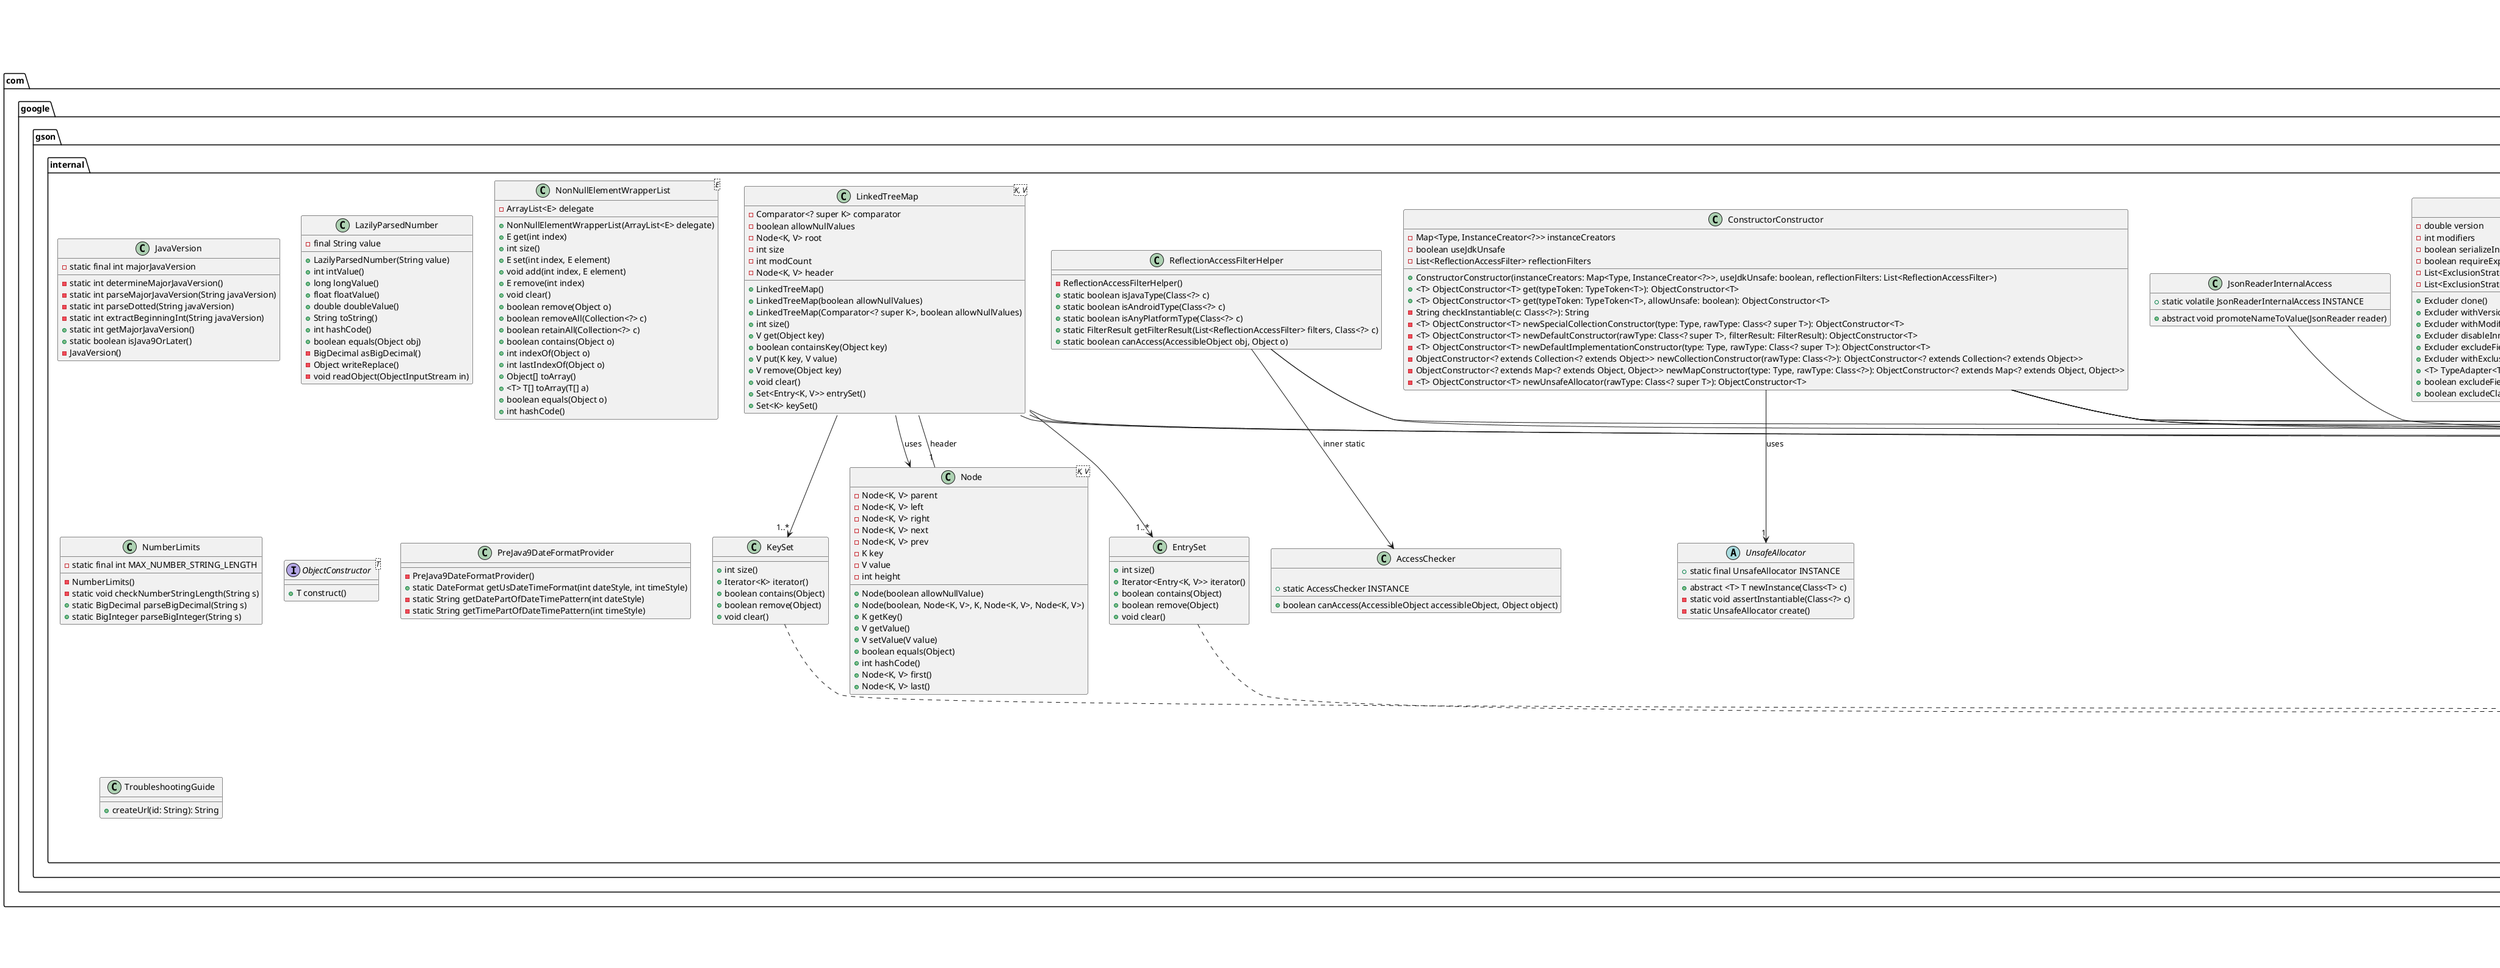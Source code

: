 @startuml
package "com.google.gson.internal" {

class ConstructorConstructor {
  -Map<Type, InstanceCreator<?>> instanceCreators
  -boolean useJdkUnsafe
  -List<ReflectionAccessFilter> reflectionFilters
  
  +ConstructorConstructor(instanceCreators: Map<Type, InstanceCreator<?>>, useJdkUnsafe: boolean, reflectionFilters: List<ReflectionAccessFilter>)
  +<T> ObjectConstructor<T> get(typeToken: TypeToken<T>): ObjectConstructor<T>
  +<T> ObjectConstructor<T> get(typeToken: TypeToken<T>, allowUnsafe: boolean): ObjectConstructor<T>
  -String checkInstantiable(c: Class<?>): String
  -<T> ObjectConstructor<T> newSpecialCollectionConstructor(type: Type, rawType: Class<? super T>): ObjectConstructor<T>
  -<T> ObjectConstructor<T> newDefaultConstructor(rawType: Class<? super T>, filterResult: FilterResult): ObjectConstructor<T>
  -<T> ObjectConstructor<T> newDefaultImplementationConstructor(type: Type, rawType: Class<? super T>): ObjectConstructor<T>
  -ObjectConstructor<? extends Collection<? extends Object>> newCollectionConstructor(rawType: Class<?>): ObjectConstructor<? extends Collection<? extends Object>>
  -ObjectConstructor<? extends Map<? extends Object, Object>> newMapConstructor(type: Type, rawType: Class<?>): ObjectConstructor<? extends Map<? extends Object, Object>>
  -<T> ObjectConstructor<T> newUnsafeAllocator(rawType: Class<? super T>): ObjectConstructor<T>
}
 
class Excluder {
  - double version
  - int modifiers
  - boolean serializeInnerClasses
  - boolean requireExpose
  - List<ExclusionStrategy> serializationStrategies
  - List<ExclusionStrategy> deserializationStrategies
  + Excluder clone()
  + Excluder withVersion(double ignoreVersionsAfter)
  + Excluder withModifiers(int... modifiers)
  + Excluder disableInnerClassSerialization()
  + Excluder excludeFieldsWithoutExposeAnnotation()
  + Excluder withExclusionStrategy(ExclusionStrategy exclusionStrategy, boolean serialization, boolean deserialization)
  + <T> TypeAdapter<T> create(Gson gson, TypeToken<T> type)
  + boolean excludeField(Field field, boolean serialize)
  + boolean excludeClass(Class<?> clazz, boolean serialize)
}

class GsonPreconditions {
  - GsonPreconditions()
  + static <T> T checkNotNull(T obj)
  + static void checkArgument(boolean condition)
}
 
  class GsonTypes {
    - GsonTypes()
    {static} +ParameterizedType newParameterizedTypeWithOwner(Type ownerType, Class<?> rawType, Type... typeArguments)
    {static} +GenericArrayType arrayOf(Type componentType)
    {static} +WildcardType subtypeOf(Type bound)
    {static} +WildcardType supertypeOf(Type bound)
    {static} +Type canonicalize(Type type)
    {static} +Class<?> getRawType(Type type)
    {static} +boolean equals(Type a, Type b)
  }
class JavaVersion {
  - static final int majorJavaVersion
  - static int determineMajorJavaVersion()
  - static int parseMajorJavaVersion(String javaVersion)
  - static int parseDotted(String javaVersion)
  - static int extractBeginningInt(String javaVersion)
  + static int getMajorJavaVersion()
  + static boolean isJava9OrLater()
  - JavaVersion()
}
 
class JsonReaderInternalAccess {
  + static volatile JsonReaderInternalAccess INSTANCE
  + abstract void promoteNameToValue(JsonReader reader)
}

 
class LazilyParsedNumber {
  - final String value
  + LazilyParsedNumber(String value)
  + int intValue()
  + long longValue()
  + float floatValue()
  + double doubleValue()
  + String toString()
  + int hashCode()
  + boolean equals(Object obj)
  - BigDecimal asBigDecimal()
  - Object writeReplace()
  - void readObject(ObjectInputStream in)
}

 
' ========== Main Class ==========
class LinkedTreeMap<K, V> {
  - Comparator<? super K> comparator
  - boolean allowNullValues
  - Node<K, V> root
  - int size
  - int modCount
  - Node<K, V> header
  + LinkedTreeMap()
  + LinkedTreeMap(boolean allowNullValues)
  + LinkedTreeMap(Comparator<? super K>, boolean allowNullValues)
  + int size()
  + V get(Object key)
  + boolean containsKey(Object key)
  + V put(K key, V value)
  + V remove(Object key)
  + void clear()
  + Set<Entry<K, V>> entrySet()
  + Set<K> keySet()
}

 

' ========== Node ==========
class Node<K, V> {
  - Node<K, V> parent
  - Node<K, V> left
  - Node<K, V> right
  - Node<K, V> next
  - Node<K, V> prev
  - K key
  - V value
  - int height
  + Node(boolean allowNullValue)
  + Node(boolean, Node<K, V>, K, Node<K, V>, Node<K, V>)
  + K getKey()
  + V getValue()
  + V setValue(V value)
  + boolean equals(Object)
  + int hashCode()
  + Node<K, V> first()
  + Node<K, V> last()
}


' ========== EntrySet ==========
class EntrySet {
  + int size()
  + Iterator<Entry<K, V>> iterator()
  + boolean contains(Object)
  + boolean remove(Object)
  + void clear()
}

 

' ========== KeySet ==========
class KeySet {
  + int size()
  + Iterator<K> iterator()
  + boolean contains(Object)
  + boolean remove(Object)
  + void clear()
}



' ========== LinkedTreeMapIterator ==========
abstract class LinkedTreeMapIterator<T> {
  - Node<K, V> next
  - Node<K, V> lastReturned
  - int expectedModCount
  + boolean hasNext()
  + void remove()
}

 

class NonNullElementWrapperList<E> {
  - ArrayList<E> delegate
  + NonNullElementWrapperList(ArrayList<E> delegate)
  + E get(int index)
  + int size()
  + E set(int index, E element)
  + void add(int index, E element)
  + E remove(int index)
  + void clear()
  + boolean remove(Object o)
  + boolean removeAll(Collection<?> c)
  + boolean retainAll(Collection<?> c)
  + boolean contains(Object o)
  + int indexOf(Object o)
  + int lastIndexOf(Object o)
  + Object[] toArray()
  + <T> T[] toArray(T[] a)
  + boolean equals(Object o)
  + int hashCode()
}

 
class NumberLimits {
  - static final int MAX_NUMBER_STRING_LENGTH
  - NumberLimits()
  - static void checkNumberStringLength(String s)
  + static BigDecimal parseBigDecimal(String s)
  + static BigInteger parseBigInteger(String s)
}


' ---------- Interface ----------
interface ObjectConstructor<T> {
  + T construct()
}

' ---------- PreJava9DateFormatProvider Class ----------
class PreJava9DateFormatProvider {
  - PreJava9DateFormatProvider()
  + static DateFormat getUsDateTimeFormat(int dateStyle, int timeStyle)
  - static String getDatePartOfDateTimePattern(int dateStyle)
  - static String getTimePartOfDateTimePattern(int timeStyle)
}

' 
 
' -------- Primitives Class --------
class Primitives {
  - Primitives()
  + static boolean isPrimitive(Type type)
  + static boolean isWrapperType(Type type)
  + static <T> Class<T> wrap(Class<T> type)
  + static <T> Class<T> unwrap(Class<T> type)
}

 

' -------- ReflectionAccessFilterHelper Class has inner classes  --------
class ReflectionAccessFilterHelper {
  - ReflectionAccessFilterHelper()
  + static boolean isJavaType(Class<?> c)
  + static boolean isAndroidType(Class<?> c)
  + static boolean isAnyPlatformType(Class<?> c)
  + static FilterResult getFilterResult(List<ReflectionAccessFilter> filters, Class<?> c)
  + static boolean canAccess(AccessibleObject obj, Object o)
}
 
 


class AccessChecker {
  + boolean canAccess(AccessibleObject accessibleObject, Object object)
  {abstract}
  + static AccessChecker INSTANCE
}

' --------  Inner Class ended --------

' -------- Streams has Inner Classes --------

 
class Streams {
  - Streams()
  + static JsonElement parse(JsonReader reader)
  + static void write(JsonElement element, JsonWriter writer)
  + static Writer writerForAppendable(Appendable appendable)
}

class AppendableWriter {
  - Appendable appendable
  - CurrentWrite currentWrite
  + void write(char[] chars, int offset, int length)
  + void write(int i)
  + void write(String str, int off, int len)
  + void flush()
  + void close()
  + Writer append(CharSequence csq)
  + Writer append(CharSequence csq, int start, int end)
}

class CurrentWrite {
  - char[] chars
  - String cachedString
  + void setChars(char[] chars)
  + int length()
  + char charAt(int i)
  + CharSequence subSequence(int start, int end)
  + String toString()
}
 ' --------  Inner Classes ended  --------

 abstract class UnsafeAllocator {
  + abstract <T> T newInstance(Class<T> c)
  - static void assertInstantiable(Class<?> c)
  + static final UnsafeAllocator INSTANCE
  - static UnsafeAllocator create()
}
 class TroubleshootingGuide {
        + createUrl(id: String): String
    }
}

 

 

' Associations from ConstructorConstructor

ConstructorConstructor --> "1..*" InstanceCreator : instanceCreators
ConstructorConstructor --> "*" ReflectionAccessFilter : reflectionFilters
ConstructorConstructor --> "*" TypeToken : typeToken
ConstructorConstructor --> "*" FilterResult : applies
ConstructorConstructor --> "*" JsonIOException : throws
ConstructorConstructor --> "*" ReflectionHelper : uses
ConstructorConstructor --> "1" UnsafeAllocator : uses

' Associations from Excluder


Excluder --> "1" ExclusionStrategy : uses
Excluder --> "1" TypeAdapterFactory : implements
Excluder --> "1" FieldAttributes : uses
Excluder --> "1" Gson : uses
Excluder --> "1" TypeAdapter : creates
Excluder --> "1" TypeToken : uses
Excluder --> "1" JsonReader : reads
Excluder --> "1" JsonWriter : writes

TypeAdapterFactory <|-- Excluder : implements
ExclusionStrategy <|-- Excluder : implements
FieldAttributes --> Field : uses
TypeToken --> Class : uses
TypeAdapter --> JsonReader : reads
TypeAdapter --> JsonWriter : writes

' Associations from GsonPreconditions

GsonPreconditions --> "1" NullPointerException : throws
GsonPreconditions --> "1" IllegalArgumentException : throws




  ' Associations from GSONTYPE
  GsonTypes --> ParameterizedTypeImpl : creates
  GsonTypes --> GenericArrayTypeImpl : creates
  GsonTypes --> WildcardTypeImpl : creates
  GsonTypes ..> GsonPreconditions : uses (checkArgument)

  ' Associations from JsonReaderInternalAccess

  JsonReaderInternalAccess --> JsonReader : uses

  ' Associations from LinkedTreeMap

LinkedTreeMap -- "1" Node : header
LinkedTreeMap --> "1" Comparator : comparator
LinkedTreeMap --> "1..*" EntrySet
LinkedTreeMap --> "1..*" KeySet
LinkedTreeMapIterator <|-- EntrySetIterator
LinkedTreeMapIterator <|-- KeySetIterator
KeySet ..|> AbstractSet
LinkedTreeMap::KeySet --|> AbstractSet
EntrySet ..|> AbstractSet
LinkedTreeMap::EntrySet --|> AbstractSet
LinkedTreeMap --> Node : uses
  ' Associations from Primitives

Primitives --> Type : uses


  ' Associations from ReflectionAccessFilterHelper

ReflectionAccessFilterHelper --> AccessChecker : inner static
 
ReflectionAccessFilterHelper --> ReflectionAccessFilter : parameter
ReflectionAccessFilterHelper --> FilterResult : return type
 


  ' Associations from Streams

Streams ..> AppendableWriter : uses
AppendableWriter *-- CurrentWrite
 CurrentWrite ..|> CharSequence

Streams ..> JsonElement
Streams ..> JsonReader
Streams ..> JsonWriter
Streams ..> JsonIOException
Streams ..> JsonSyntaxException
Streams ..> JsonParseException
Streams ..> TypeAdapters
 

@enduml
